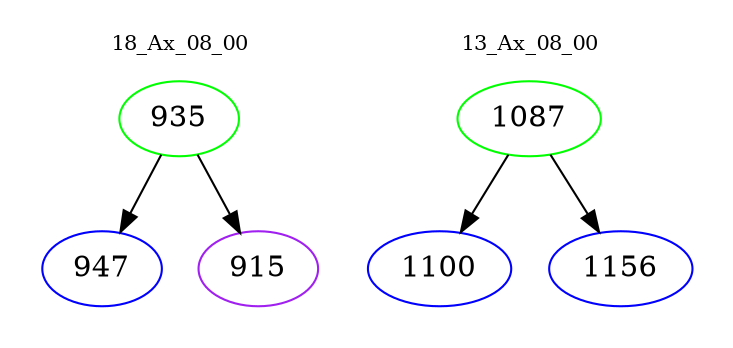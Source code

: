 digraph{
subgraph cluster_0 {
color = white
label = "18_Ax_08_00";
fontsize=10;
T0_935 [label="935", color="green"]
T0_935 -> T0_947 [color="black"]
T0_947 [label="947", color="blue"]
T0_935 -> T0_915 [color="black"]
T0_915 [label="915", color="purple"]
}
subgraph cluster_1 {
color = white
label = "13_Ax_08_00";
fontsize=10;
T1_1087 [label="1087", color="green"]
T1_1087 -> T1_1100 [color="black"]
T1_1100 [label="1100", color="blue"]
T1_1087 -> T1_1156 [color="black"]
T1_1156 [label="1156", color="blue"]
}
}
